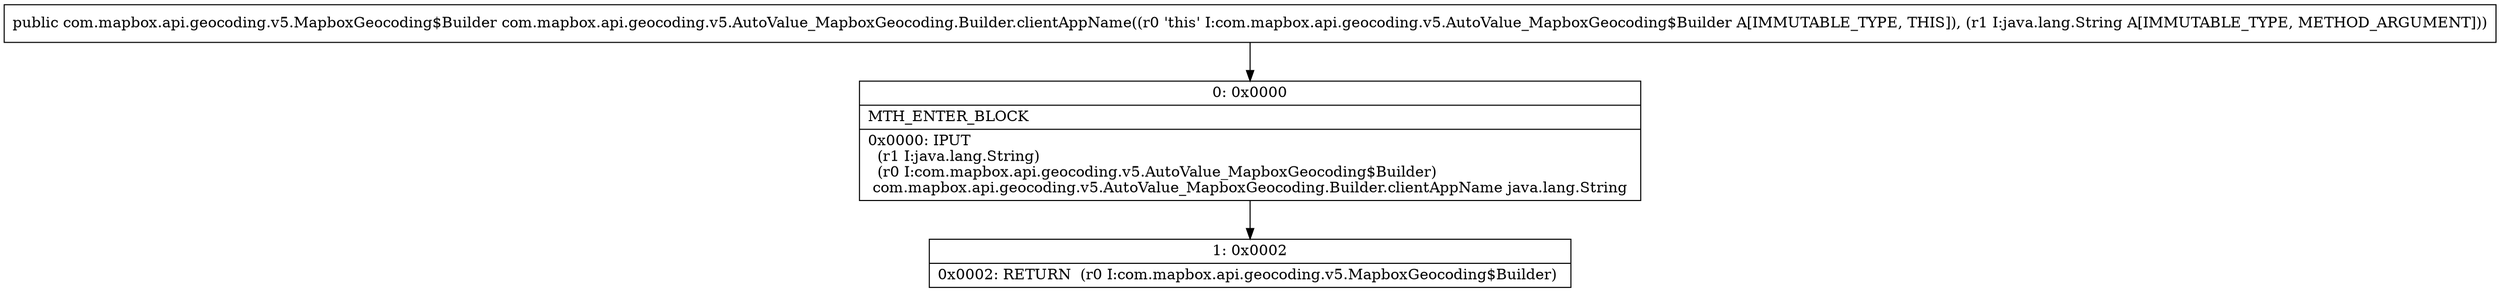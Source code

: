 digraph "CFG forcom.mapbox.api.geocoding.v5.AutoValue_MapboxGeocoding.Builder.clientAppName(Ljava\/lang\/String;)Lcom\/mapbox\/api\/geocoding\/v5\/MapboxGeocoding$Builder;" {
Node_0 [shape=record,label="{0\:\ 0x0000|MTH_ENTER_BLOCK\l|0x0000: IPUT  \l  (r1 I:java.lang.String)\l  (r0 I:com.mapbox.api.geocoding.v5.AutoValue_MapboxGeocoding$Builder)\l com.mapbox.api.geocoding.v5.AutoValue_MapboxGeocoding.Builder.clientAppName java.lang.String \l}"];
Node_1 [shape=record,label="{1\:\ 0x0002|0x0002: RETURN  (r0 I:com.mapbox.api.geocoding.v5.MapboxGeocoding$Builder) \l}"];
MethodNode[shape=record,label="{public com.mapbox.api.geocoding.v5.MapboxGeocoding$Builder com.mapbox.api.geocoding.v5.AutoValue_MapboxGeocoding.Builder.clientAppName((r0 'this' I:com.mapbox.api.geocoding.v5.AutoValue_MapboxGeocoding$Builder A[IMMUTABLE_TYPE, THIS]), (r1 I:java.lang.String A[IMMUTABLE_TYPE, METHOD_ARGUMENT])) }"];
MethodNode -> Node_0;
Node_0 -> Node_1;
}

